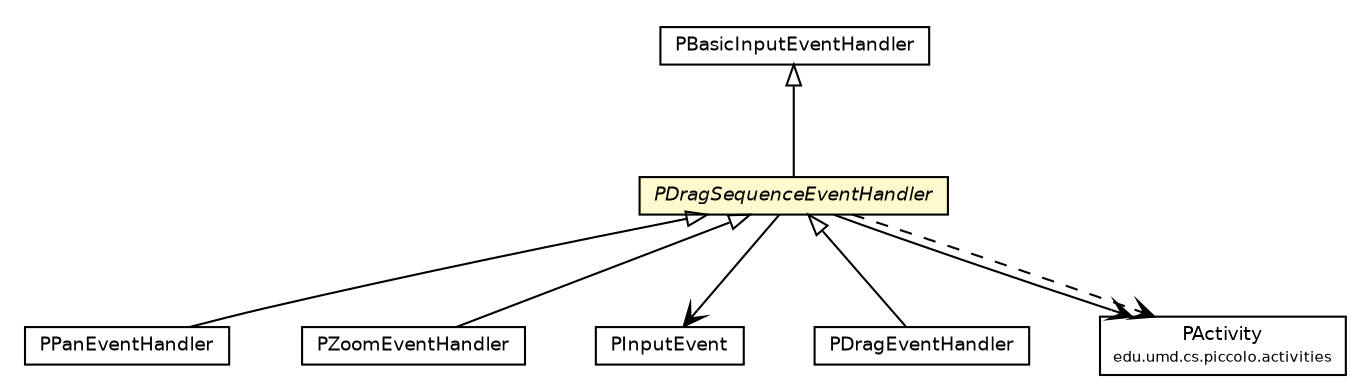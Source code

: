 #!/usr/local/bin/dot
#
# Class diagram 
# Generated by UmlGraph version 4.6 (http://www.spinellis.gr/sw/umlgraph)
#

digraph G {
	edge [fontname="Helvetica",fontsize=10,labelfontname="Helvetica",labelfontsize=10];
	node [fontname="Helvetica",fontsize=10,shape=plaintext];
	// edu.umd.cs.piccolo.event.PDragSequenceEventHandler
	c1016 [label=<<table border="0" cellborder="1" cellspacing="0" cellpadding="2" port="p" bgcolor="lemonChiffon" href="./PDragSequenceEventHandler.html">
		<tr><td><table border="0" cellspacing="0" cellpadding="1">
			<tr><td><font face="Helvetica-Oblique"> PDragSequenceEventHandler </font></td></tr>
		</table></td></tr>
		</table>>, fontname="Helvetica", fontcolor="black", fontsize=9.0];
	// edu.umd.cs.piccolo.event.PPanEventHandler
	c1018 [label=<<table border="0" cellborder="1" cellspacing="0" cellpadding="2" port="p" href="./PPanEventHandler.html">
		<tr><td><table border="0" cellspacing="0" cellpadding="1">
			<tr><td> PPanEventHandler </td></tr>
		</table></td></tr>
		</table>>, fontname="Helvetica", fontcolor="black", fontsize=9.0];
	// edu.umd.cs.piccolo.event.PZoomEventHandler
	c1019 [label=<<table border="0" cellborder="1" cellspacing="0" cellpadding="2" port="p" href="./PZoomEventHandler.html">
		<tr><td><table border="0" cellspacing="0" cellpadding="1">
			<tr><td> PZoomEventHandler </td></tr>
		</table></td></tr>
		</table>>, fontname="Helvetica", fontcolor="black", fontsize=9.0];
	// edu.umd.cs.piccolo.event.PInputEvent
	c1020 [label=<<table border="0" cellborder="1" cellspacing="0" cellpadding="2" port="p" href="./PInputEvent.html">
		<tr><td><table border="0" cellspacing="0" cellpadding="1">
			<tr><td> PInputEvent </td></tr>
		</table></td></tr>
		</table>>, fontname="Helvetica", fontcolor="black", fontsize=9.0];
	// edu.umd.cs.piccolo.event.PDragEventHandler
	c1021 [label=<<table border="0" cellborder="1" cellspacing="0" cellpadding="2" port="p" href="./PDragEventHandler.html">
		<tr><td><table border="0" cellspacing="0" cellpadding="1">
			<tr><td> PDragEventHandler </td></tr>
		</table></td></tr>
		</table>>, fontname="Helvetica", fontcolor="black", fontsize=9.0];
	// edu.umd.cs.piccolo.event.PBasicInputEventHandler
	c1023 [label=<<table border="0" cellborder="1" cellspacing="0" cellpadding="2" port="p" href="./PBasicInputEventHandler.html">
		<tr><td><table border="0" cellspacing="0" cellpadding="1">
			<tr><td> PBasicInputEventHandler </td></tr>
		</table></td></tr>
		</table>>, fontname="Helvetica", fontcolor="black", fontsize=9.0];
	// edu.umd.cs.piccolo.activities.PActivity
	c1033 [label=<<table border="0" cellborder="1" cellspacing="0" cellpadding="2" port="p" href="../activities/PActivity.html">
		<tr><td><table border="0" cellspacing="0" cellpadding="1">
			<tr><td> PActivity </td></tr>
			<tr><td><font point-size="7.0"> edu.umd.cs.piccolo.activities </font></td></tr>
		</table></td></tr>
		</table>>, fontname="Helvetica", fontcolor="black", fontsize=9.0];
	//edu.umd.cs.piccolo.event.PDragSequenceEventHandler extends edu.umd.cs.piccolo.event.PBasicInputEventHandler
	c1023:p -> c1016:p [dir=back,arrowtail=empty];
	//edu.umd.cs.piccolo.event.PPanEventHandler extends edu.umd.cs.piccolo.event.PDragSequenceEventHandler
	c1016:p -> c1018:p [dir=back,arrowtail=empty];
	//edu.umd.cs.piccolo.event.PZoomEventHandler extends edu.umd.cs.piccolo.event.PDragSequenceEventHandler
	c1016:p -> c1019:p [dir=back,arrowtail=empty];
	//edu.umd.cs.piccolo.event.PDragEventHandler extends edu.umd.cs.piccolo.event.PDragSequenceEventHandler
	c1016:p -> c1021:p [dir=back,arrowtail=empty];
	// edu.umd.cs.piccolo.event.PDragSequenceEventHandler NAVASSOC edu.umd.cs.piccolo.activities.PActivity
	c1016:p -> c1033:p [taillabel="", label="", headlabel="", fontname="Helvetica", fontcolor="black", fontsize=10.0, color="black", arrowhead=open];
	// edu.umd.cs.piccolo.event.PDragSequenceEventHandler NAVASSOC edu.umd.cs.piccolo.event.PInputEvent
	c1016:p -> c1020:p [taillabel="", label="", headlabel="", fontname="Helvetica", fontcolor="black", fontsize=10.0, color="black", arrowhead=open];
	// edu.umd.cs.piccolo.event.PDragSequenceEventHandler DEPEND edu.umd.cs.piccolo.activities.PActivity
	c1016:p -> c1033:p [taillabel="", label="", headlabel="", fontname="Helvetica", fontcolor="black", fontsize=10.0, color="black", arrowhead=open, style=dashed];
}

